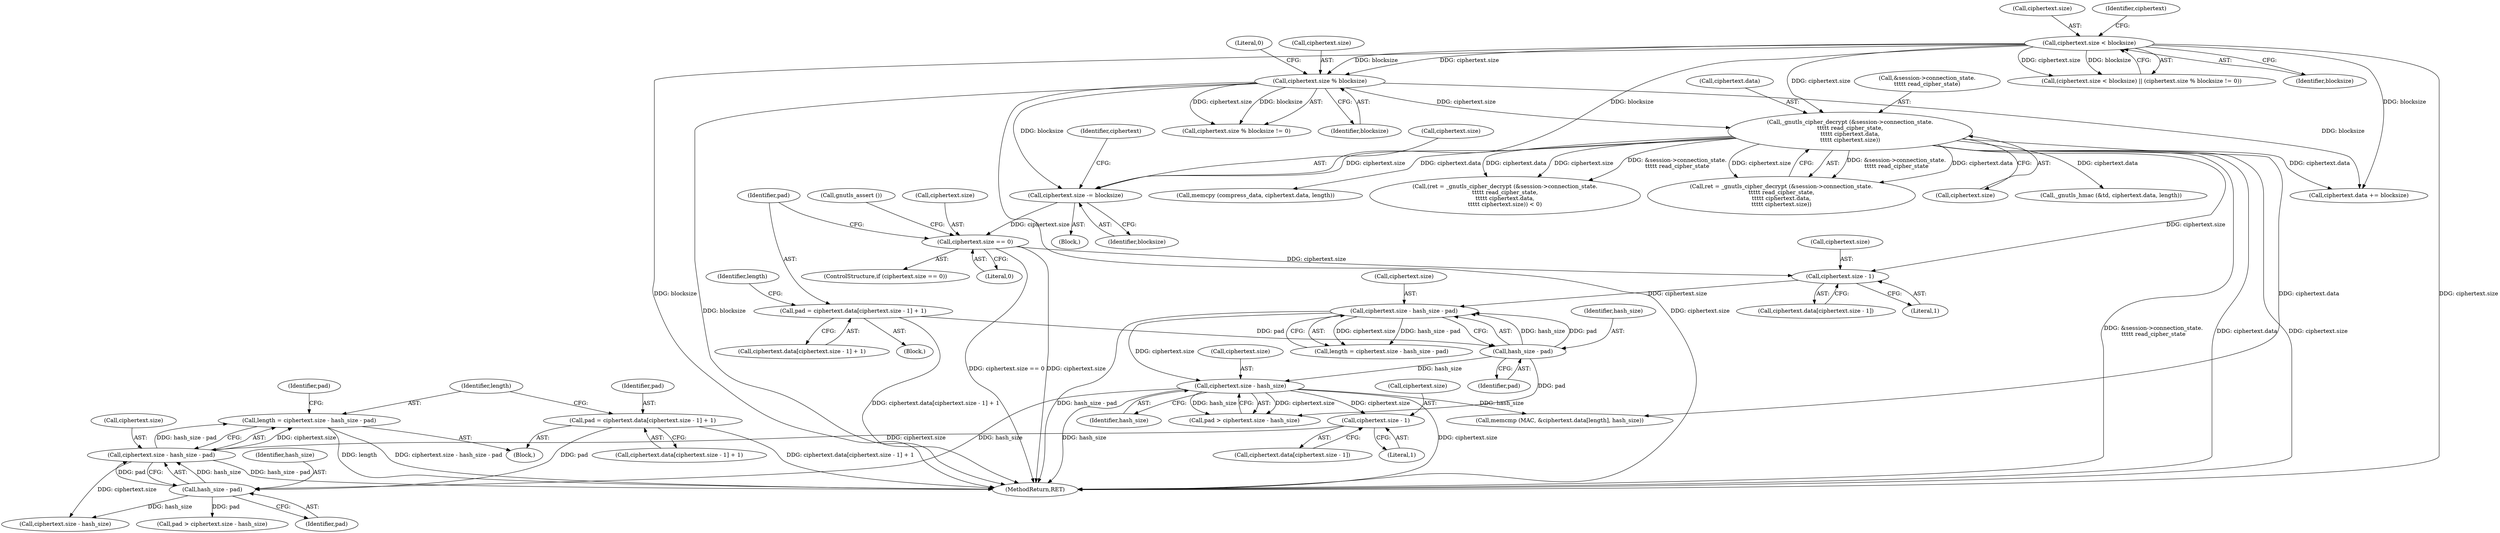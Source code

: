 digraph "0_savannah_bc8102405fda11ea00ca3b42acc4f4bce9d6e97b_0@integer" {
"1000331" [label="(Call,length = ciphertext.size - hash_size - pad)"];
"1000333" [label="(Call,ciphertext.size - hash_size - pad)"];
"1000325" [label="(Call,ciphertext.size - 1)"];
"1000311" [label="(Call,ciphertext.size - hash_size)"];
"1000301" [label="(Call,ciphertext.size - hash_size - pad)"];
"1000293" [label="(Call,ciphertext.size - 1)"];
"1000277" [label="(Call,ciphertext.size == 0)"];
"1000266" [label="(Call,ciphertext.size -= blocksize)"];
"1000219" [label="(Call,ciphertext.size < blocksize)"];
"1000225" [label="(Call,ciphertext.size % blocksize)"];
"1000239" [label="(Call,_gnutls_cipher_decrypt (&session->connection_state.\n\t\t\t\t\t read_cipher_state,\n\t\t\t\t\t ciphertext.data,\n\t\t\t\t\t ciphertext.size))"];
"1000305" [label="(Call,hash_size - pad)"];
"1000286" [label="(Call,pad = ciphertext.data[ciphertext.size - 1] + 1)"];
"1000337" [label="(Call,hash_size - pad)"];
"1000318" [label="(Call,pad = ciphertext.data[ciphertext.size - 1] + 1)"];
"1000487" [label="(MethodReturn,RET)"];
"1000457" [label="(Call,memcmp (MAC, &ciphertext.data[length], hash_size))"];
"1000218" [label="(Call,(ciphertext.size < blocksize) || (ciphertext.size % blocksize != 0))"];
"1000246" [label="(Call,ciphertext.data)"];
"1000270" [label="(Identifier,blocksize)"];
"1000479" [label="(Call,memcpy (compress_data, ciphertext.data, length))"];
"1000306" [label="(Identifier,hash_size)"];
"1000236" [label="(Call,(ret = _gnutls_cipher_decrypt (&session->connection_state.\n\t\t\t\t\t read_cipher_state,\n\t\t\t\t\t ciphertext.data,\n\t\t\t\t\t ciphertext.size)) < 0)"];
"1000339" [label="(Identifier,pad)"];
"1000276" [label="(ControlStructure,if (ciphertext.size == 0))"];
"1000332" [label="(Identifier,length)"];
"1000267" [label="(Call,ciphertext.size)"];
"1000341" [label="(Call,pad > ciphertext.size - hash_size)"];
"1000271" [label="(Call,ciphertext.data += blocksize)"];
"1000321" [label="(Call,ciphertext.data[ciphertext.size - 1])"];
"1000237" [label="(Call,ret = _gnutls_cipher_decrypt (&session->connection_state.\n\t\t\t\t\t read_cipher_state,\n\t\t\t\t\t ciphertext.data,\n\t\t\t\t\t ciphertext.size))"];
"1000273" [label="(Identifier,ciphertext)"];
"1000342" [label="(Identifier,pad)"];
"1000265" [label="(Block,)"];
"1000223" [label="(Identifier,blocksize)"];
"1000311" [label="(Call,ciphertext.size - hash_size)"];
"1000312" [label="(Call,ciphertext.size)"];
"1000249" [label="(Call,ciphertext.size)"];
"1000315" [label="(Identifier,hash_size)"];
"1000278" [label="(Call,ciphertext.size)"];
"1000320" [label="(Call,ciphertext.data[ciphertext.size - 1] + 1)"];
"1000240" [label="(Call,&session->connection_state.\n\t\t\t\t\t read_cipher_state)"];
"1000437" [label="(Call,_gnutls_hmac (&td, ciphertext.data, length))"];
"1000338" [label="(Identifier,hash_size)"];
"1000302" [label="(Call,ciphertext.size)"];
"1000325" [label="(Call,ciphertext.size - 1)"];
"1000305" [label="(Call,hash_size - pad)"];
"1000288" [label="(Call,ciphertext.data[ciphertext.size - 1] + 1)"];
"1000318" [label="(Call,pad = ciphertext.data[ciphertext.size - 1] + 1)"];
"1000283" [label="(Call,gnutls_assert ())"];
"1000220" [label="(Call,ciphertext.size)"];
"1000230" [label="(Literal,0)"];
"1000326" [label="(Call,ciphertext.size)"];
"1000224" [label="(Call,ciphertext.size % blocksize != 0)"];
"1000331" [label="(Call,length = ciphertext.size - hash_size - pad)"];
"1000289" [label="(Call,ciphertext.data[ciphertext.size - 1])"];
"1000316" [label="(Block,)"];
"1000307" [label="(Identifier,pad)"];
"1000286" [label="(Call,pad = ciphertext.data[ciphertext.size - 1] + 1)"];
"1000118" [label="(Block,)"];
"1000294" [label="(Call,ciphertext.size)"];
"1000266" [label="(Call,ciphertext.size -= blocksize)"];
"1000297" [label="(Literal,1)"];
"1000299" [label="(Call,length = ciphertext.size - hash_size - pad)"];
"1000329" [label="(Literal,1)"];
"1000293" [label="(Call,ciphertext.size - 1)"];
"1000277" [label="(Call,ciphertext.size == 0)"];
"1000225" [label="(Call,ciphertext.size % blocksize)"];
"1000300" [label="(Identifier,length)"];
"1000281" [label="(Literal,0)"];
"1000309" [label="(Call,pad > ciphertext.size - hash_size)"];
"1000219" [label="(Call,ciphertext.size < blocksize)"];
"1000287" [label="(Identifier,pad)"];
"1000334" [label="(Call,ciphertext.size)"];
"1000301" [label="(Call,ciphertext.size - hash_size - pad)"];
"1000239" [label="(Call,_gnutls_cipher_decrypt (&session->connection_state.\n\t\t\t\t\t read_cipher_state,\n\t\t\t\t\t ciphertext.data,\n\t\t\t\t\t ciphertext.size))"];
"1000229" [label="(Identifier,blocksize)"];
"1000319" [label="(Identifier,pad)"];
"1000226" [label="(Call,ciphertext.size)"];
"1000337" [label="(Call,hash_size - pad)"];
"1000227" [label="(Identifier,ciphertext)"];
"1000333" [label="(Call,ciphertext.size - hash_size - pad)"];
"1000343" [label="(Call,ciphertext.size - hash_size)"];
"1000331" -> "1000316"  [label="AST: "];
"1000331" -> "1000333"  [label="CFG: "];
"1000332" -> "1000331"  [label="AST: "];
"1000333" -> "1000331"  [label="AST: "];
"1000342" -> "1000331"  [label="CFG: "];
"1000331" -> "1000487"  [label="DDG: ciphertext.size - hash_size - pad"];
"1000331" -> "1000487"  [label="DDG: length"];
"1000333" -> "1000331"  [label="DDG: ciphertext.size"];
"1000333" -> "1000331"  [label="DDG: hash_size - pad"];
"1000333" -> "1000337"  [label="CFG: "];
"1000334" -> "1000333"  [label="AST: "];
"1000337" -> "1000333"  [label="AST: "];
"1000333" -> "1000487"  [label="DDG: hash_size - pad"];
"1000325" -> "1000333"  [label="DDG: ciphertext.size"];
"1000337" -> "1000333"  [label="DDG: hash_size"];
"1000337" -> "1000333"  [label="DDG: pad"];
"1000333" -> "1000343"  [label="DDG: ciphertext.size"];
"1000325" -> "1000321"  [label="AST: "];
"1000325" -> "1000329"  [label="CFG: "];
"1000326" -> "1000325"  [label="AST: "];
"1000329" -> "1000325"  [label="AST: "];
"1000321" -> "1000325"  [label="CFG: "];
"1000311" -> "1000325"  [label="DDG: ciphertext.size"];
"1000311" -> "1000309"  [label="AST: "];
"1000311" -> "1000315"  [label="CFG: "];
"1000312" -> "1000311"  [label="AST: "];
"1000315" -> "1000311"  [label="AST: "];
"1000309" -> "1000311"  [label="CFG: "];
"1000311" -> "1000487"  [label="DDG: ciphertext.size"];
"1000311" -> "1000487"  [label="DDG: hash_size"];
"1000311" -> "1000309"  [label="DDG: ciphertext.size"];
"1000311" -> "1000309"  [label="DDG: hash_size"];
"1000301" -> "1000311"  [label="DDG: ciphertext.size"];
"1000305" -> "1000311"  [label="DDG: hash_size"];
"1000311" -> "1000337"  [label="DDG: hash_size"];
"1000311" -> "1000457"  [label="DDG: hash_size"];
"1000301" -> "1000299"  [label="AST: "];
"1000301" -> "1000305"  [label="CFG: "];
"1000302" -> "1000301"  [label="AST: "];
"1000305" -> "1000301"  [label="AST: "];
"1000299" -> "1000301"  [label="CFG: "];
"1000301" -> "1000487"  [label="DDG: hash_size - pad"];
"1000301" -> "1000299"  [label="DDG: ciphertext.size"];
"1000301" -> "1000299"  [label="DDG: hash_size - pad"];
"1000293" -> "1000301"  [label="DDG: ciphertext.size"];
"1000305" -> "1000301"  [label="DDG: hash_size"];
"1000305" -> "1000301"  [label="DDG: pad"];
"1000293" -> "1000289"  [label="AST: "];
"1000293" -> "1000297"  [label="CFG: "];
"1000294" -> "1000293"  [label="AST: "];
"1000297" -> "1000293"  [label="AST: "];
"1000289" -> "1000293"  [label="CFG: "];
"1000277" -> "1000293"  [label="DDG: ciphertext.size"];
"1000239" -> "1000293"  [label="DDG: ciphertext.size"];
"1000277" -> "1000276"  [label="AST: "];
"1000277" -> "1000281"  [label="CFG: "];
"1000278" -> "1000277"  [label="AST: "];
"1000281" -> "1000277"  [label="AST: "];
"1000283" -> "1000277"  [label="CFG: "];
"1000287" -> "1000277"  [label="CFG: "];
"1000277" -> "1000487"  [label="DDG: ciphertext.size"];
"1000277" -> "1000487"  [label="DDG: ciphertext.size == 0"];
"1000266" -> "1000277"  [label="DDG: ciphertext.size"];
"1000266" -> "1000265"  [label="AST: "];
"1000266" -> "1000270"  [label="CFG: "];
"1000267" -> "1000266"  [label="AST: "];
"1000270" -> "1000266"  [label="AST: "];
"1000273" -> "1000266"  [label="CFG: "];
"1000219" -> "1000266"  [label="DDG: blocksize"];
"1000225" -> "1000266"  [label="DDG: blocksize"];
"1000239" -> "1000266"  [label="DDG: ciphertext.size"];
"1000219" -> "1000218"  [label="AST: "];
"1000219" -> "1000223"  [label="CFG: "];
"1000220" -> "1000219"  [label="AST: "];
"1000223" -> "1000219"  [label="AST: "];
"1000227" -> "1000219"  [label="CFG: "];
"1000218" -> "1000219"  [label="CFG: "];
"1000219" -> "1000487"  [label="DDG: blocksize"];
"1000219" -> "1000487"  [label="DDG: ciphertext.size"];
"1000219" -> "1000218"  [label="DDG: ciphertext.size"];
"1000219" -> "1000218"  [label="DDG: blocksize"];
"1000219" -> "1000225"  [label="DDG: ciphertext.size"];
"1000219" -> "1000225"  [label="DDG: blocksize"];
"1000219" -> "1000239"  [label="DDG: ciphertext.size"];
"1000219" -> "1000271"  [label="DDG: blocksize"];
"1000225" -> "1000224"  [label="AST: "];
"1000225" -> "1000229"  [label="CFG: "];
"1000226" -> "1000225"  [label="AST: "];
"1000229" -> "1000225"  [label="AST: "];
"1000230" -> "1000225"  [label="CFG: "];
"1000225" -> "1000487"  [label="DDG: ciphertext.size"];
"1000225" -> "1000487"  [label="DDG: blocksize"];
"1000225" -> "1000224"  [label="DDG: ciphertext.size"];
"1000225" -> "1000224"  [label="DDG: blocksize"];
"1000225" -> "1000239"  [label="DDG: ciphertext.size"];
"1000225" -> "1000271"  [label="DDG: blocksize"];
"1000239" -> "1000237"  [label="AST: "];
"1000239" -> "1000249"  [label="CFG: "];
"1000240" -> "1000239"  [label="AST: "];
"1000246" -> "1000239"  [label="AST: "];
"1000249" -> "1000239"  [label="AST: "];
"1000237" -> "1000239"  [label="CFG: "];
"1000239" -> "1000487"  [label="DDG: &session->connection_state.\n\t\t\t\t\t read_cipher_state"];
"1000239" -> "1000487"  [label="DDG: ciphertext.data"];
"1000239" -> "1000487"  [label="DDG: ciphertext.size"];
"1000239" -> "1000236"  [label="DDG: &session->connection_state.\n\t\t\t\t\t read_cipher_state"];
"1000239" -> "1000236"  [label="DDG: ciphertext.data"];
"1000239" -> "1000236"  [label="DDG: ciphertext.size"];
"1000239" -> "1000237"  [label="DDG: &session->connection_state.\n\t\t\t\t\t read_cipher_state"];
"1000239" -> "1000237"  [label="DDG: ciphertext.data"];
"1000239" -> "1000237"  [label="DDG: ciphertext.size"];
"1000239" -> "1000271"  [label="DDG: ciphertext.data"];
"1000239" -> "1000437"  [label="DDG: ciphertext.data"];
"1000239" -> "1000457"  [label="DDG: ciphertext.data"];
"1000239" -> "1000479"  [label="DDG: ciphertext.data"];
"1000305" -> "1000307"  [label="CFG: "];
"1000306" -> "1000305"  [label="AST: "];
"1000307" -> "1000305"  [label="AST: "];
"1000286" -> "1000305"  [label="DDG: pad"];
"1000305" -> "1000309"  [label="DDG: pad"];
"1000286" -> "1000118"  [label="AST: "];
"1000286" -> "1000288"  [label="CFG: "];
"1000287" -> "1000286"  [label="AST: "];
"1000288" -> "1000286"  [label="AST: "];
"1000300" -> "1000286"  [label="CFG: "];
"1000286" -> "1000487"  [label="DDG: ciphertext.data[ciphertext.size - 1] + 1"];
"1000337" -> "1000339"  [label="CFG: "];
"1000338" -> "1000337"  [label="AST: "];
"1000339" -> "1000337"  [label="AST: "];
"1000318" -> "1000337"  [label="DDG: pad"];
"1000337" -> "1000341"  [label="DDG: pad"];
"1000337" -> "1000343"  [label="DDG: hash_size"];
"1000318" -> "1000316"  [label="AST: "];
"1000318" -> "1000320"  [label="CFG: "];
"1000319" -> "1000318"  [label="AST: "];
"1000320" -> "1000318"  [label="AST: "];
"1000332" -> "1000318"  [label="CFG: "];
"1000318" -> "1000487"  [label="DDG: ciphertext.data[ciphertext.size - 1] + 1"];
}
